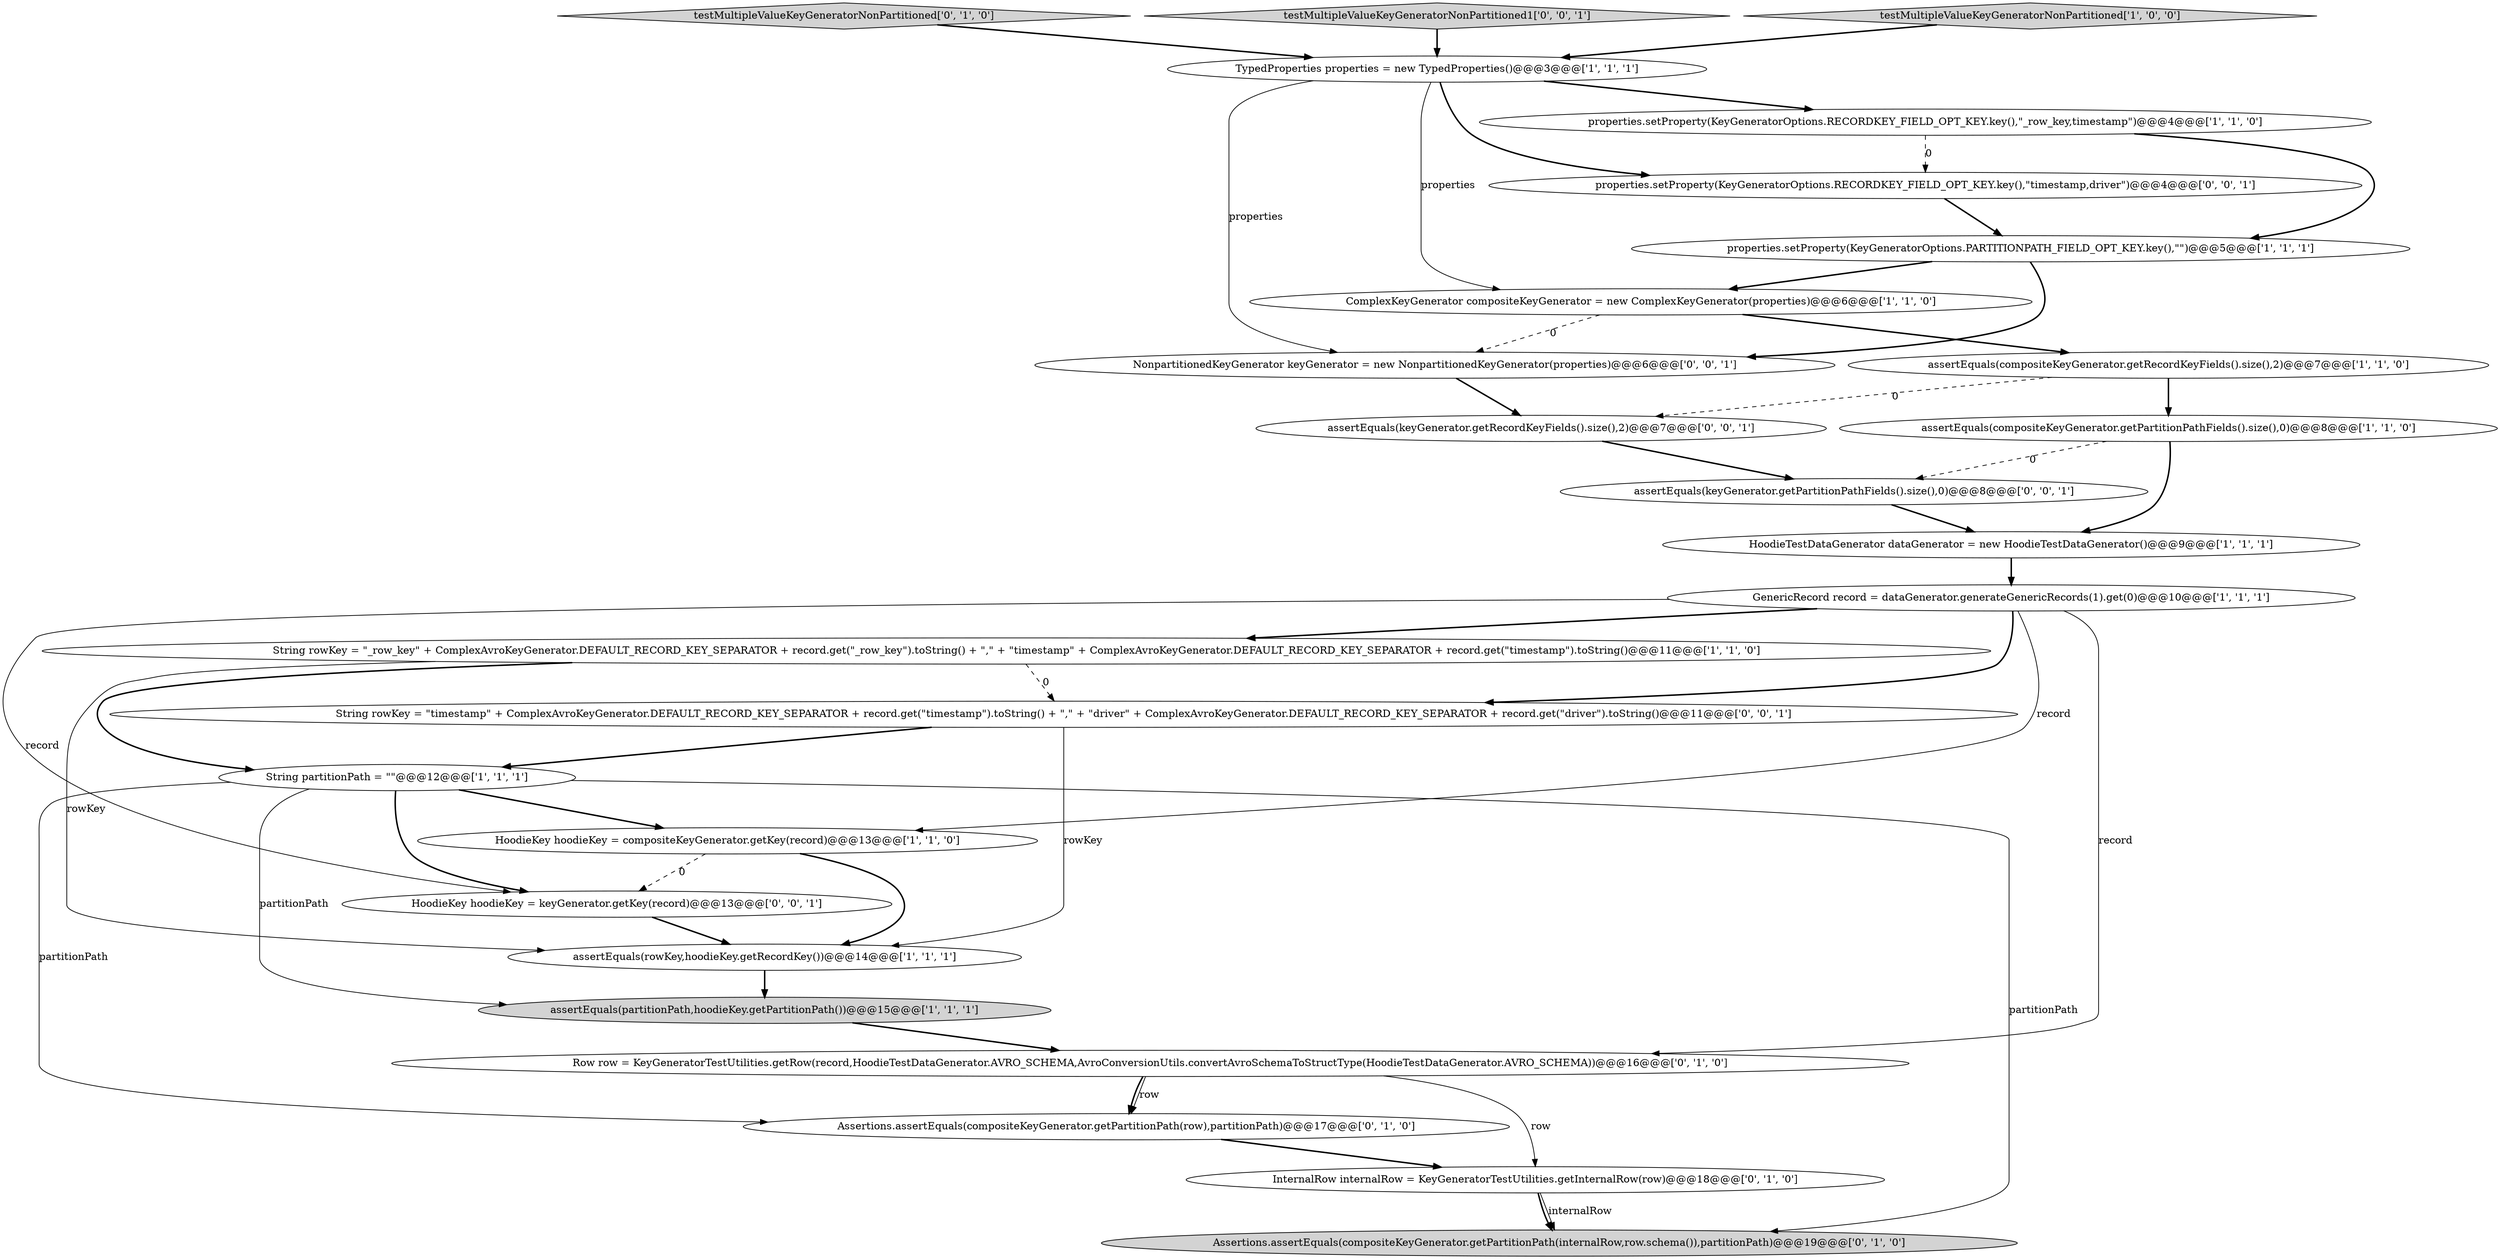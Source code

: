 digraph {
2 [style = filled, label = "String rowKey = \"_row_key\" + ComplexAvroKeyGenerator.DEFAULT_RECORD_KEY_SEPARATOR + record.get(\"_row_key\").toString() + \",\" + \"timestamp\" + ComplexAvroKeyGenerator.DEFAULT_RECORD_KEY_SEPARATOR + record.get(\"timestamp\").toString()@@@11@@@['1', '1', '0']", fillcolor = white, shape = ellipse image = "AAA0AAABBB1BBB"];
14 [style = filled, label = "testMultipleValueKeyGeneratorNonPartitioned['0', '1', '0']", fillcolor = lightgray, shape = diamond image = "AAA0AAABBB2BBB"];
16 [style = filled, label = "InternalRow internalRow = KeyGeneratorTestUtilities.getInternalRow(row)@@@18@@@['0', '1', '0']", fillcolor = white, shape = ellipse image = "AAA1AAABBB2BBB"];
20 [style = filled, label = "assertEquals(keyGenerator.getPartitionPathFields().size(),0)@@@8@@@['0', '0', '1']", fillcolor = white, shape = ellipse image = "AAA0AAABBB3BBB"];
22 [style = filled, label = "testMultipleValueKeyGeneratorNonPartitioned1['0', '0', '1']", fillcolor = lightgray, shape = diamond image = "AAA0AAABBB3BBB"];
11 [style = filled, label = "HoodieTestDataGenerator dataGenerator = new HoodieTestDataGenerator()@@@9@@@['1', '1', '1']", fillcolor = white, shape = ellipse image = "AAA0AAABBB1BBB"];
3 [style = filled, label = "HoodieKey hoodieKey = compositeKeyGenerator.getKey(record)@@@13@@@['1', '1', '0']", fillcolor = white, shape = ellipse image = "AAA0AAABBB1BBB"];
4 [style = filled, label = "assertEquals(rowKey,hoodieKey.getRecordKey())@@@14@@@['1', '1', '1']", fillcolor = white, shape = ellipse image = "AAA0AAABBB1BBB"];
10 [style = filled, label = "assertEquals(compositeKeyGenerator.getRecordKeyFields().size(),2)@@@7@@@['1', '1', '0']", fillcolor = white, shape = ellipse image = "AAA0AAABBB1BBB"];
19 [style = filled, label = "HoodieKey hoodieKey = keyGenerator.getKey(record)@@@13@@@['0', '0', '1']", fillcolor = white, shape = ellipse image = "AAA0AAABBB3BBB"];
25 [style = filled, label = "assertEquals(keyGenerator.getRecordKeyFields().size(),2)@@@7@@@['0', '0', '1']", fillcolor = white, shape = ellipse image = "AAA0AAABBB3BBB"];
17 [style = filled, label = "Row row = KeyGeneratorTestUtilities.getRow(record,HoodieTestDataGenerator.AVRO_SCHEMA,AvroConversionUtils.convertAvroSchemaToStructType(HoodieTestDataGenerator.AVRO_SCHEMA))@@@16@@@['0', '1', '0']", fillcolor = white, shape = ellipse image = "AAA1AAABBB2BBB"];
9 [style = filled, label = "assertEquals(partitionPath,hoodieKey.getPartitionPath())@@@15@@@['1', '1', '1']", fillcolor = lightgray, shape = ellipse image = "AAA0AAABBB1BBB"];
23 [style = filled, label = "String rowKey = \"timestamp\" + ComplexAvroKeyGenerator.DEFAULT_RECORD_KEY_SEPARATOR + record.get(\"timestamp\").toString() + \",\" + \"driver\" + ComplexAvroKeyGenerator.DEFAULT_RECORD_KEY_SEPARATOR + record.get(\"driver\").toString()@@@11@@@['0', '0', '1']", fillcolor = white, shape = ellipse image = "AAA0AAABBB3BBB"];
15 [style = filled, label = "Assertions.assertEquals(compositeKeyGenerator.getPartitionPath(row),partitionPath)@@@17@@@['0', '1', '0']", fillcolor = white, shape = ellipse image = "AAA1AAABBB2BBB"];
24 [style = filled, label = "NonpartitionedKeyGenerator keyGenerator = new NonpartitionedKeyGenerator(properties)@@@6@@@['0', '0', '1']", fillcolor = white, shape = ellipse image = "AAA0AAABBB3BBB"];
6 [style = filled, label = "ComplexKeyGenerator compositeKeyGenerator = new ComplexKeyGenerator(properties)@@@6@@@['1', '1', '0']", fillcolor = white, shape = ellipse image = "AAA0AAABBB1BBB"];
21 [style = filled, label = "properties.setProperty(KeyGeneratorOptions.RECORDKEY_FIELD_OPT_KEY.key(),\"timestamp,driver\")@@@4@@@['0', '0', '1']", fillcolor = white, shape = ellipse image = "AAA0AAABBB3BBB"];
13 [style = filled, label = "assertEquals(compositeKeyGenerator.getPartitionPathFields().size(),0)@@@8@@@['1', '1', '0']", fillcolor = white, shape = ellipse image = "AAA0AAABBB1BBB"];
0 [style = filled, label = "TypedProperties properties = new TypedProperties()@@@3@@@['1', '1', '1']", fillcolor = white, shape = ellipse image = "AAA0AAABBB1BBB"];
18 [style = filled, label = "Assertions.assertEquals(compositeKeyGenerator.getPartitionPath(internalRow,row.schema()),partitionPath)@@@19@@@['0', '1', '0']", fillcolor = lightgray, shape = ellipse image = "AAA1AAABBB2BBB"];
5 [style = filled, label = "properties.setProperty(KeyGeneratorOptions.RECORDKEY_FIELD_OPT_KEY.key(),\"_row_key,timestamp\")@@@4@@@['1', '1', '0']", fillcolor = white, shape = ellipse image = "AAA0AAABBB1BBB"];
8 [style = filled, label = "properties.setProperty(KeyGeneratorOptions.PARTITIONPATH_FIELD_OPT_KEY.key(),\"\")@@@5@@@['1', '1', '1']", fillcolor = white, shape = ellipse image = "AAA0AAABBB1BBB"];
1 [style = filled, label = "testMultipleValueKeyGeneratorNonPartitioned['1', '0', '0']", fillcolor = lightgray, shape = diamond image = "AAA0AAABBB1BBB"];
7 [style = filled, label = "String partitionPath = \"\"@@@12@@@['1', '1', '1']", fillcolor = white, shape = ellipse image = "AAA0AAABBB1BBB"];
12 [style = filled, label = "GenericRecord record = dataGenerator.generateGenericRecords(1).get(0)@@@10@@@['1', '1', '1']", fillcolor = white, shape = ellipse image = "AAA0AAABBB1BBB"];
3->19 [style = dashed, label="0"];
5->8 [style = bold, label=""];
11->12 [style = bold, label=""];
7->9 [style = solid, label="partitionPath"];
2->7 [style = bold, label=""];
22->0 [style = bold, label=""];
0->6 [style = solid, label="properties"];
16->18 [style = bold, label=""];
25->20 [style = bold, label=""];
10->25 [style = dashed, label="0"];
12->2 [style = bold, label=""];
17->16 [style = solid, label="row"];
21->8 [style = bold, label=""];
14->0 [style = bold, label=""];
8->6 [style = bold, label=""];
12->23 [style = bold, label=""];
23->4 [style = solid, label="rowKey"];
6->10 [style = bold, label=""];
7->3 [style = bold, label=""];
7->15 [style = solid, label="partitionPath"];
13->11 [style = bold, label=""];
10->13 [style = bold, label=""];
17->15 [style = bold, label=""];
9->17 [style = bold, label=""];
4->9 [style = bold, label=""];
12->3 [style = solid, label="record"];
7->18 [style = solid, label="partitionPath"];
0->21 [style = bold, label=""];
15->16 [style = bold, label=""];
0->24 [style = solid, label="properties"];
23->7 [style = bold, label=""];
19->4 [style = bold, label=""];
5->21 [style = dashed, label="0"];
6->24 [style = dashed, label="0"];
2->23 [style = dashed, label="0"];
13->20 [style = dashed, label="0"];
24->25 [style = bold, label=""];
12->19 [style = solid, label="record"];
7->19 [style = bold, label=""];
8->24 [style = bold, label=""];
0->5 [style = bold, label=""];
2->4 [style = solid, label="rowKey"];
17->15 [style = solid, label="row"];
12->17 [style = solid, label="record"];
16->18 [style = solid, label="internalRow"];
3->4 [style = bold, label=""];
1->0 [style = bold, label=""];
20->11 [style = bold, label=""];
}
